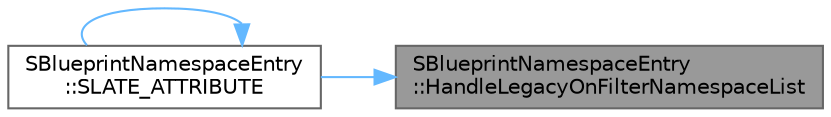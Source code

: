 digraph "SBlueprintNamespaceEntry::HandleLegacyOnFilterNamespaceList"
{
 // INTERACTIVE_SVG=YES
 // LATEX_PDF_SIZE
  bgcolor="transparent";
  edge [fontname=Helvetica,fontsize=10,labelfontname=Helvetica,labelfontsize=10];
  node [fontname=Helvetica,fontsize=10,shape=box,height=0.2,width=0.4];
  rankdir="RL";
  Node1 [id="Node000001",label="SBlueprintNamespaceEntry\l::HandleLegacyOnFilterNamespaceList",height=0.2,width=0.4,color="gray40", fillcolor="grey60", style="filled", fontcolor="black",tooltip=" "];
  Node1 -> Node2 [id="edge1_Node000001_Node000002",dir="back",color="steelblue1",style="solid",tooltip=" "];
  Node2 [id="Node000002",label="SBlueprintNamespaceEntry\l::SLATE_ATTRIBUTE",height=0.2,width=0.4,color="grey40", fillcolor="white", style="filled",URL="$d0/d33/classSBlueprintNamespaceEntry.html#a4c79af1630f2480d0417a95bce311fc3",tooltip="Tooltip used for excluded namespaces that are visible in the selection drop-down."];
  Node2 -> Node2 [id="edge2_Node000002_Node000002",dir="back",color="steelblue1",style="solid",tooltip=" "];
}
